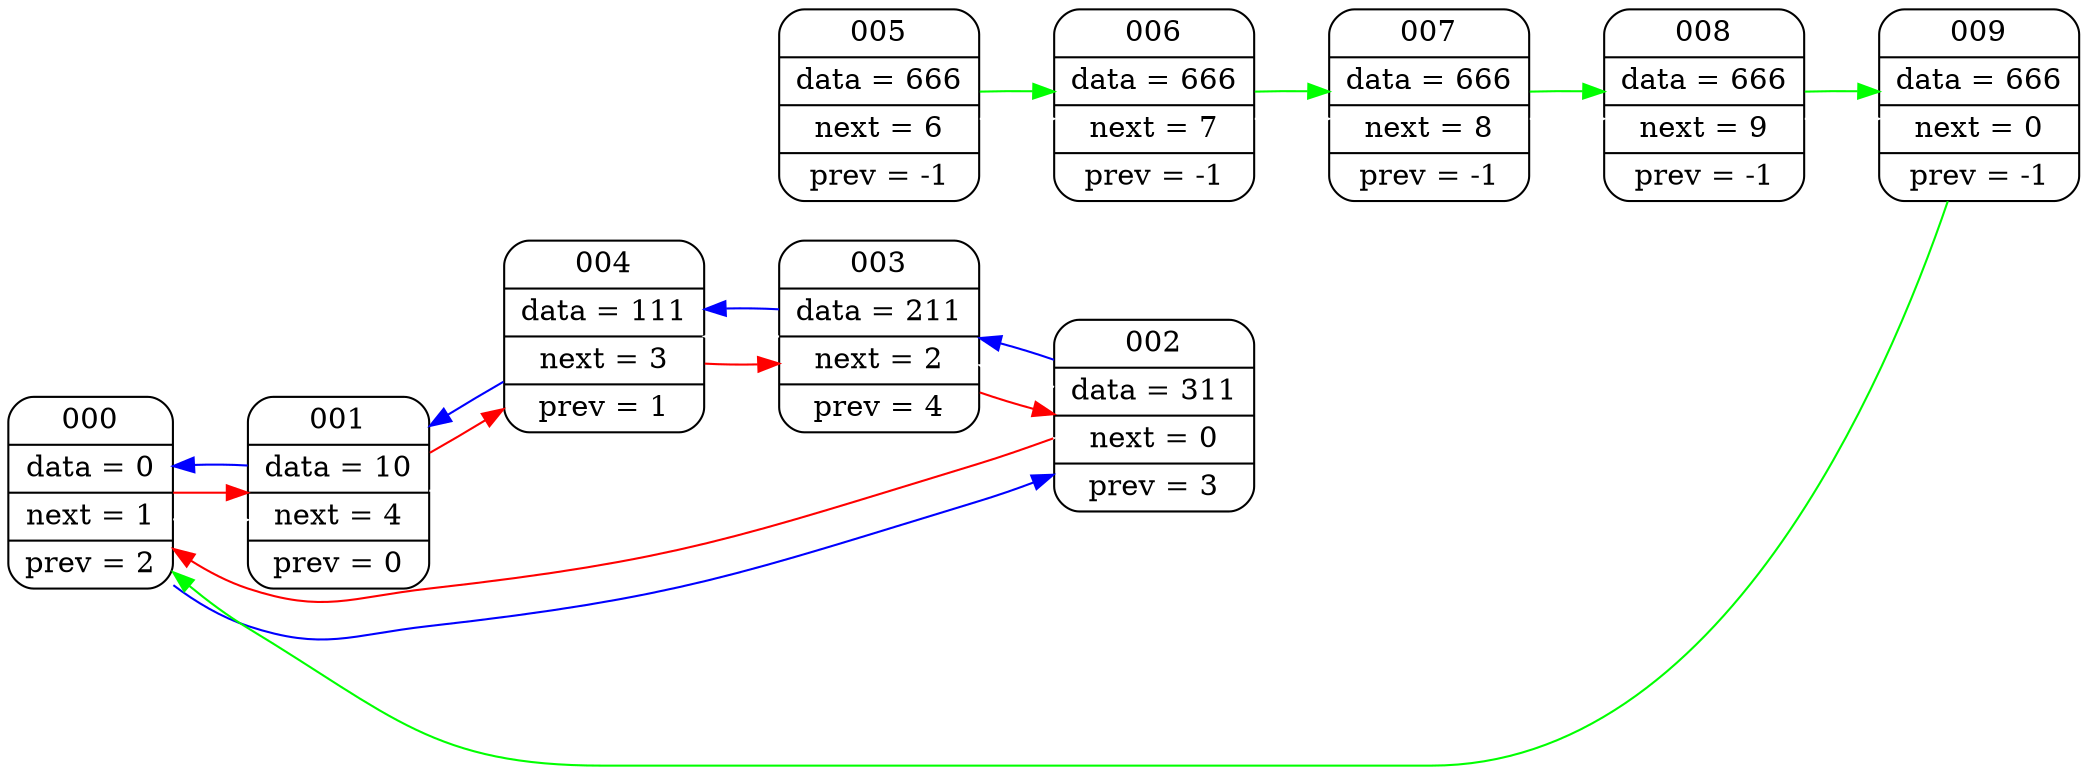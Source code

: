 digraph
{
rankdir = "LR";
node000 [shape=Mrecord; label = "  000 | data =   0 | next =   1 | prev =   2  "];
node001 [shape=Mrecord; label = "  001 | data =  10 | next =   4 | prev =   0  "];
node002 [shape=Mrecord; label = "  002 | data = 311 | next =   0 | prev =   3  "];
node003 [shape=Mrecord; label = "  003 | data = 211 | next =   2 | prev =   4  "];
node004 [shape=Mrecord; label = "  004 | data = 111 | next =   3 | prev =   1  "];
node005 [shape=Mrecord; label = "  005 | data = 666 | next =   6 | prev =  -1  "];
node006 [shape=Mrecord; label = "  006 | data = 666 | next =   7 | prev =  -1  "];
node007 [shape=Mrecord; label = "  007 | data = 666 | next =   8 | prev =  -1  "];
node008 [shape=Mrecord; label = "  008 | data = 666 | next =   9 | prev =  -1  "];
node009 [shape=Mrecord; label = "  009 | data = 666 | next =   0 | prev =  -1  "];

node000 -> node001 [ weight=1000; color=white; ];
node001 -> node002 [ weight=1000; color=white; ];
node002 -> node003 [ weight=1000; color=white; ];
node003 -> node004 [ weight=1000; color=white; ];
node004 -> node005 [ weight=1000; color=white; ];
node005 -> node006 [ weight=1000; color=white; ];
node006 -> node007 [ weight=1000; color=white; ];
node007 -> node008 [ weight=1000; color=white; ];
node008 -> node009 [ weight=1000; color=white; ];
node000 -> node001 [ color=red; ]

node000 -> node002 [ color=blue; ]
node001 -> node004 [ color=red; ]

node001 -> node000 [ color=blue; ]
node002 -> node000 [ color=red; ]

node002 -> node003 [ color=blue; ]
node003 -> node002 [ color=red; ]

node003 -> node004 [ color=blue; ]
node004 -> node003 [ color=red; ]

node004 -> node001 [ color=blue; ]
node005 -> node006 [ color=green; ]

node006 -> node007 [ color=green; ]

node007 -> node008 [ color=green; ]

node008 -> node009 [ color=green; ]

node009 -> node000 [ color=green; ]

}
